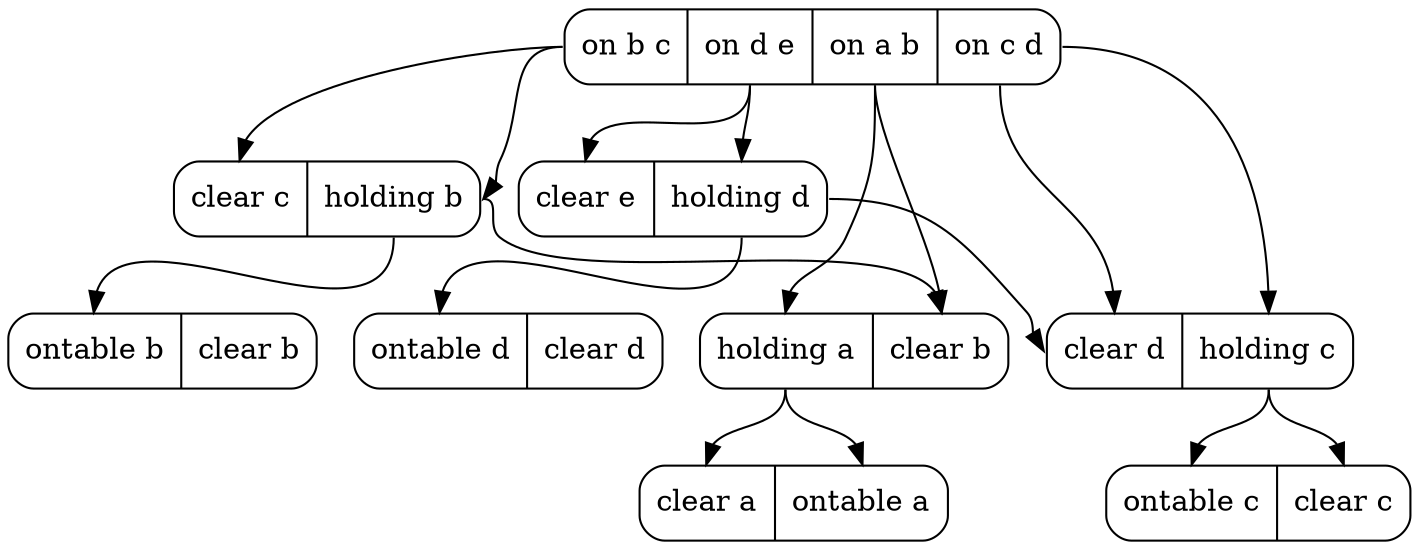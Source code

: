 digraph Tree {
	node [shape=Mrecord];
	 edge [style=solid, color=black];
struct0 [label="<onbc> on b c|<onde> on d e|<onab> on a b|<oncd> on c d"];
struct1 [label="<cleare> clear e|<holdingd> holding d"];
struct2 [label="<clearc> clear c|<holdingb> holding b"];
struct3 [label="<cleard> clear d|<holdingc> holding c"];
struct4 [label="<holdinga> holding a|<clearb> clear b"];
struct5 [label="<cleara> clear a|<ontablea> ontable a"];
struct6 [label="<ontabled> ontable d|<cleard> clear d"];
struct7 [label="<ontableb> ontable b|<clearb> clear b"];
struct8 [label="<ontablec> ontable c|<clearc> clear c"];
struct0:onde -> struct1:cleare;
struct0:onde -> struct1:holdingd;
struct0:onbc -> struct2:clearc;
struct0:onbc -> struct2:holdingb;
struct0:oncd -> struct3:cleard;
struct0:oncd -> struct3:holdingc;
struct0:onab -> struct4:holdinga;
struct0:onab -> struct4:clearb;
struct4:holdinga -> struct5:cleara;
struct4:holdinga -> struct5:ontablea;
struct1:holdingd -> struct6:ontabled;
struct1:holdingd -> struct3:cleard;
struct2:holdingb -> struct7:ontableb;
struct2:holdingb -> struct4:clearb;
struct3:holdingc -> struct8:ontablec;
struct3:holdingc -> struct8:clearc;
}
